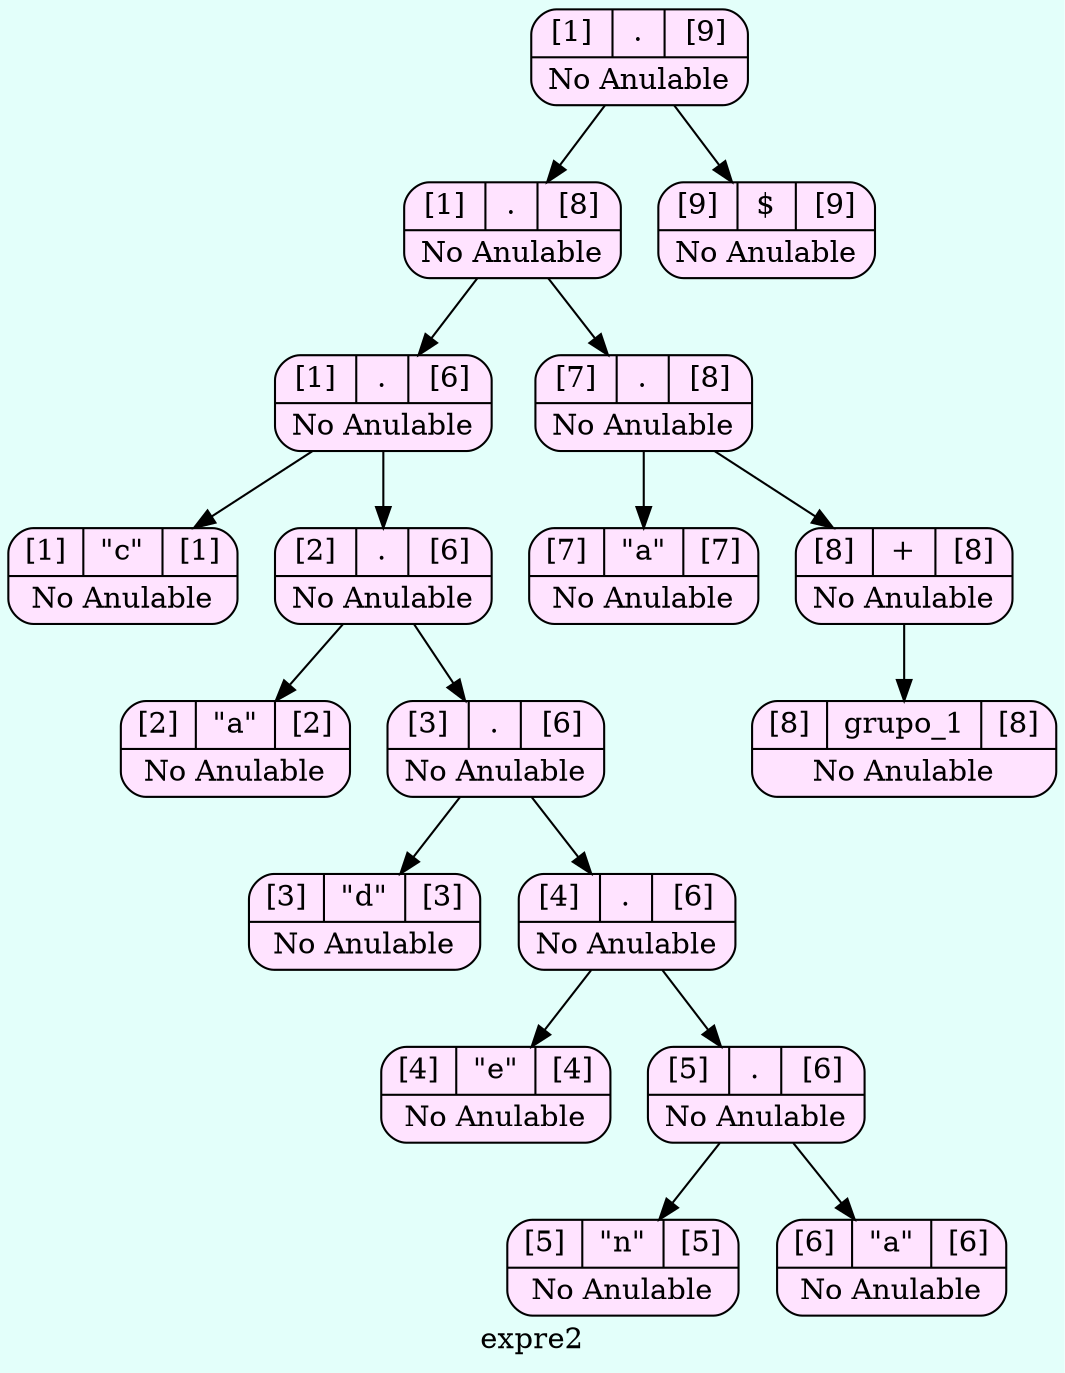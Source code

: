 digraph structs {
  bgcolor = "#E3FFFA"
   node [shape=Mrecord fillcolor="#FFE3FF" style =filled];
label ="expre2"
    struct165697174    [label="{{[1]|<here>.|[9]}|No Anulable}"];
    struct165697174-> struct1544076444
    struct1544076444    [label="{{[1]|<here>.|[8]}|No Anulable}"];
    struct1544076444-> struct1731467977
    struct1731467977    [label="{{[1]|<here>.|[6]}|No Anulable}"];
    struct1731467977-> struct675925215
    struct675925215    [label="{{[1]|<here>\"c\"|[1]}|No Anulable}"];
    struct1731467977-> struct597060518
    struct597060518    [label="{{[2]|<here>.|[6]}|No Anulable}"];
    struct597060518-> struct988012308
    struct988012308    [label="{{[2]|<here>\"a\"|[2]}|No Anulable}"];
    struct597060518-> struct2101770451
    struct2101770451    [label="{{[3]|<here>.|[6]}|No Anulable}"];
    struct2101770451-> struct462388368
    struct462388368    [label="{{[3]|<here>\"d\"|[3]}|No Anulable}"];
    struct2101770451-> struct198504220
    struct198504220    [label="{{[4]|<here>.|[6]}|No Anulable}"];
    struct198504220-> struct795580941
    struct795580941    [label="{{[4]|<here>\"e\"|[4]}|No Anulable}"];
    struct198504220-> struct1629880275
    struct1629880275    [label="{{[5]|<here>.|[6]}|No Anulable}"];
    struct1629880275-> struct19821723
    struct19821723    [label="{{[5]|<here>\"n\"|[5]}|No Anulable}"];
    struct1629880275-> struct766429101
    struct766429101    [label="{{[6]|<here>\"a\"|[6]}|No Anulable}"];
    struct1544076444-> struct1583782887
    struct1583782887    [label="{{[7]|<here>.|[8]}|No Anulable}"];
    struct1583782887-> struct275987615
    struct275987615    [label="{{[7]|<here>\"a\"|[7]}|No Anulable}"];
    struct1583782887-> struct1644894374
    struct1644894374    [label="{{[8]|<here>+|[8]}|No Anulable}"];
    struct1644894374-> struct960706789
    struct960706789    [label="{{[8]|<here>grupo_1|[8]}|No Anulable}"];
    struct165697174-> struct1393567113
    struct1393567113    [label="{{[9]|<here>$|[9]}|No Anulable}"];

}
